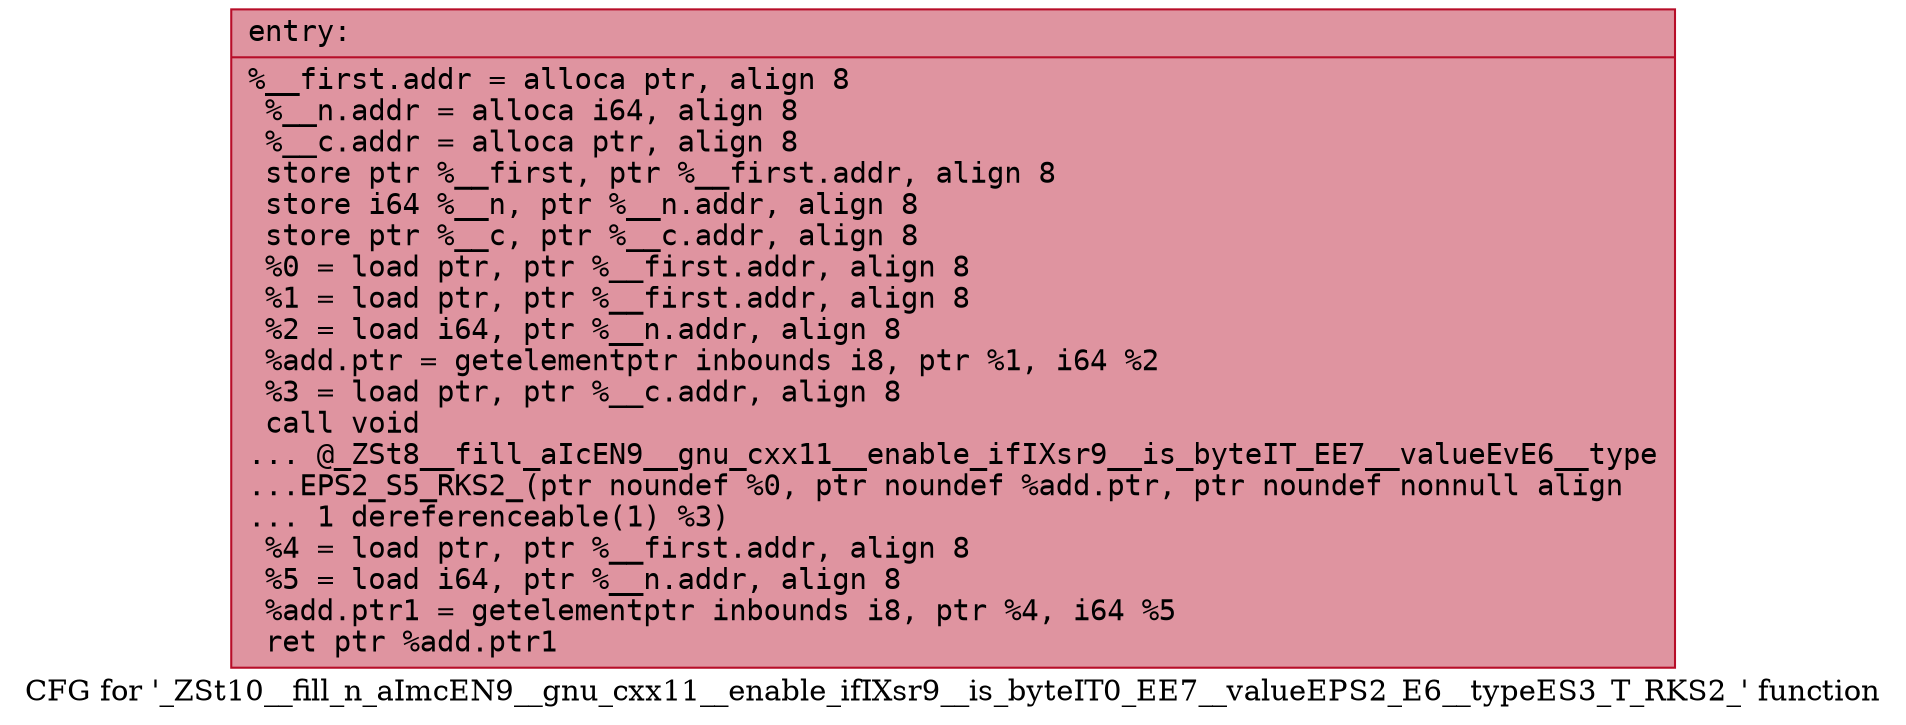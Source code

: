 digraph "CFG for '_ZSt10__fill_n_aImcEN9__gnu_cxx11__enable_ifIXsr9__is_byteIT0_EE7__valueEPS2_E6__typeES3_T_RKS2_' function" {
	label="CFG for '_ZSt10__fill_n_aImcEN9__gnu_cxx11__enable_ifIXsr9__is_byteIT0_EE7__valueEPS2_E6__typeES3_T_RKS2_' function";

	Node0x561c73c27ad0 [shape=record,color="#b70d28ff", style=filled, fillcolor="#b70d2870" fontname="Courier",label="{entry:\l|  %__first.addr = alloca ptr, align 8\l  %__n.addr = alloca i64, align 8\l  %__c.addr = alloca ptr, align 8\l  store ptr %__first, ptr %__first.addr, align 8\l  store i64 %__n, ptr %__n.addr, align 8\l  store ptr %__c, ptr %__c.addr, align 8\l  %0 = load ptr, ptr %__first.addr, align 8\l  %1 = load ptr, ptr %__first.addr, align 8\l  %2 = load i64, ptr %__n.addr, align 8\l  %add.ptr = getelementptr inbounds i8, ptr %1, i64 %2\l  %3 = load ptr, ptr %__c.addr, align 8\l  call void\l... @_ZSt8__fill_aIcEN9__gnu_cxx11__enable_ifIXsr9__is_byteIT_EE7__valueEvE6__type\l...EPS2_S5_RKS2_(ptr noundef %0, ptr noundef %add.ptr, ptr noundef nonnull align\l... 1 dereferenceable(1) %3)\l  %4 = load ptr, ptr %__first.addr, align 8\l  %5 = load i64, ptr %__n.addr, align 8\l  %add.ptr1 = getelementptr inbounds i8, ptr %4, i64 %5\l  ret ptr %add.ptr1\l}"];
}
